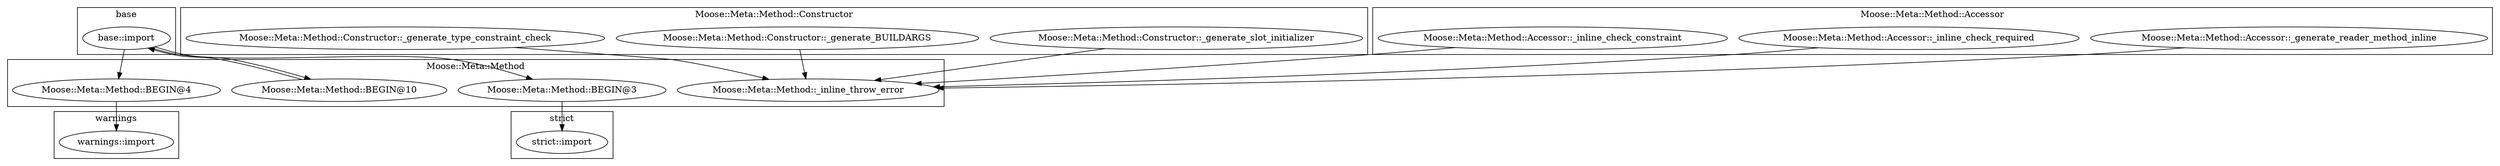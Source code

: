 digraph {
graph [overlap=false]
subgraph cluster_warnings {
	label="warnings";
	"warnings::import";
}
subgraph cluster_base {
	label="base";
	"base::import";
}
subgraph cluster_strict {
	label="strict";
	"strict::import";
}
subgraph cluster_Moose_Meta_Method {
	label="Moose::Meta::Method";
	"Moose::Meta::Method::BEGIN@4";
	"Moose::Meta::Method::BEGIN@10";
	"Moose::Meta::Method::_inline_throw_error";
	"Moose::Meta::Method::BEGIN@3";
}
subgraph cluster_Moose_Meta_Method_Constructor {
	label="Moose::Meta::Method::Constructor";
	"Moose::Meta::Method::Constructor::_generate_slot_initializer";
	"Moose::Meta::Method::Constructor::_generate_BUILDARGS";
	"Moose::Meta::Method::Constructor::_generate_type_constraint_check";
}
subgraph cluster_Moose_Meta_Method_Accessor {
	label="Moose::Meta::Method::Accessor";
	"Moose::Meta::Method::Accessor::_generate_reader_method_inline";
	"Moose::Meta::Method::Accessor::_inline_check_required";
	"Moose::Meta::Method::Accessor::_inline_check_constraint";
}
"base::import" -> "Moose::Meta::Method::BEGIN@3";
"base::import" -> "Moose::Meta::Method::BEGIN@10";
"base::import" -> "Moose::Meta::Method::BEGIN@4";
"Moose::Meta::Method::BEGIN@10" -> "base::import";
"Moose::Meta::Method::BEGIN@4" -> "warnings::import";
"Moose::Meta::Method::BEGIN@3" -> "strict::import";
"Moose::Meta::Method::Accessor::_generate_reader_method_inline" -> "Moose::Meta::Method::_inline_throw_error";
"Moose::Meta::Method::Constructor::_generate_slot_initializer" -> "Moose::Meta::Method::_inline_throw_error";
"Moose::Meta::Method::Accessor::_inline_check_required" -> "Moose::Meta::Method::_inline_throw_error";
"Moose::Meta::Method::Accessor::_inline_check_constraint" -> "Moose::Meta::Method::_inline_throw_error";
"Moose::Meta::Method::Constructor::_generate_type_constraint_check" -> "Moose::Meta::Method::_inline_throw_error";
"Moose::Meta::Method::Constructor::_generate_BUILDARGS" -> "Moose::Meta::Method::_inline_throw_error";
}

